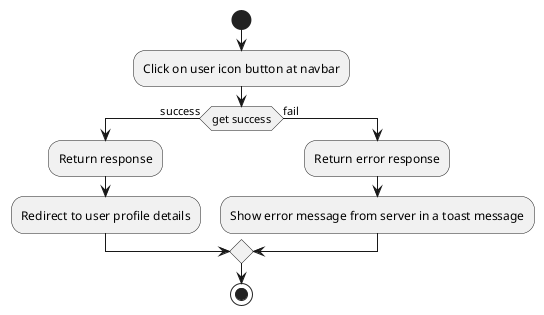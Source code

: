 @startuml
start
:Click on user icon button at navbar;
if (get success) then (success)
    :Return response;
    :Redirect to user profile details;
else (fail)
     :Return error response;
     :Show error message from server in a toast message;
endif
stop
@enduml
